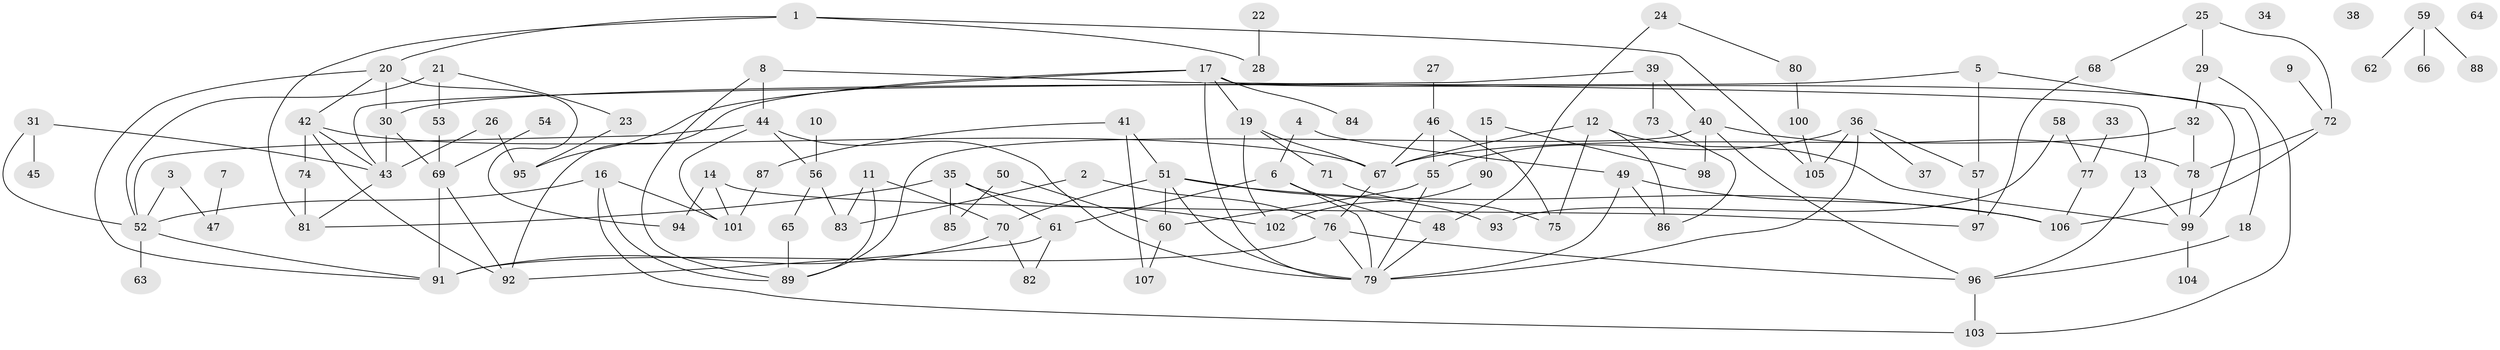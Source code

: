 // Generated by graph-tools (version 1.1) at 2025/00/03/09/25 03:00:55]
// undirected, 107 vertices, 159 edges
graph export_dot {
graph [start="1"]
  node [color=gray90,style=filled];
  1;
  2;
  3;
  4;
  5;
  6;
  7;
  8;
  9;
  10;
  11;
  12;
  13;
  14;
  15;
  16;
  17;
  18;
  19;
  20;
  21;
  22;
  23;
  24;
  25;
  26;
  27;
  28;
  29;
  30;
  31;
  32;
  33;
  34;
  35;
  36;
  37;
  38;
  39;
  40;
  41;
  42;
  43;
  44;
  45;
  46;
  47;
  48;
  49;
  50;
  51;
  52;
  53;
  54;
  55;
  56;
  57;
  58;
  59;
  60;
  61;
  62;
  63;
  64;
  65;
  66;
  67;
  68;
  69;
  70;
  71;
  72;
  73;
  74;
  75;
  76;
  77;
  78;
  79;
  80;
  81;
  82;
  83;
  84;
  85;
  86;
  87;
  88;
  89;
  90;
  91;
  92;
  93;
  94;
  95;
  96;
  97;
  98;
  99;
  100;
  101;
  102;
  103;
  104;
  105;
  106;
  107;
  1 -- 20;
  1 -- 28;
  1 -- 81;
  1 -- 105;
  2 -- 76;
  2 -- 83;
  3 -- 47;
  3 -- 52;
  4 -- 6;
  4 -- 49;
  5 -- 18;
  5 -- 30;
  5 -- 57;
  6 -- 48;
  6 -- 61;
  6 -- 79;
  7 -- 47;
  8 -- 13;
  8 -- 44;
  8 -- 89;
  9 -- 72;
  10 -- 56;
  11 -- 70;
  11 -- 83;
  11 -- 89;
  12 -- 67;
  12 -- 75;
  12 -- 86;
  12 -- 99;
  13 -- 96;
  13 -- 99;
  14 -- 94;
  14 -- 97;
  14 -- 101;
  15 -- 90;
  15 -- 98;
  16 -- 52;
  16 -- 89;
  16 -- 101;
  16 -- 103;
  17 -- 19;
  17 -- 79;
  17 -- 84;
  17 -- 92;
  17 -- 95;
  17 -- 99;
  18 -- 96;
  19 -- 67;
  19 -- 71;
  19 -- 102;
  20 -- 30;
  20 -- 42;
  20 -- 91;
  20 -- 94;
  21 -- 23;
  21 -- 52;
  21 -- 53;
  22 -- 28;
  23 -- 95;
  24 -- 48;
  24 -- 80;
  25 -- 29;
  25 -- 68;
  25 -- 72;
  26 -- 43;
  26 -- 95;
  27 -- 46;
  29 -- 32;
  29 -- 103;
  30 -- 43;
  30 -- 69;
  31 -- 43;
  31 -- 45;
  31 -- 52;
  32 -- 67;
  32 -- 78;
  33 -- 77;
  35 -- 61;
  35 -- 81;
  35 -- 85;
  35 -- 102;
  36 -- 37;
  36 -- 55;
  36 -- 57;
  36 -- 79;
  36 -- 105;
  39 -- 40;
  39 -- 43;
  39 -- 73;
  40 -- 78;
  40 -- 89;
  40 -- 96;
  40 -- 98;
  41 -- 51;
  41 -- 87;
  41 -- 107;
  42 -- 43;
  42 -- 67;
  42 -- 74;
  42 -- 92;
  43 -- 81;
  44 -- 52;
  44 -- 56;
  44 -- 79;
  44 -- 101;
  46 -- 55;
  46 -- 67;
  46 -- 75;
  48 -- 79;
  49 -- 79;
  49 -- 86;
  49 -- 106;
  50 -- 60;
  50 -- 85;
  51 -- 60;
  51 -- 70;
  51 -- 79;
  51 -- 93;
  51 -- 106;
  52 -- 63;
  52 -- 91;
  53 -- 69;
  54 -- 69;
  55 -- 60;
  55 -- 79;
  56 -- 65;
  56 -- 83;
  57 -- 97;
  58 -- 77;
  58 -- 93;
  59 -- 62;
  59 -- 66;
  59 -- 88;
  60 -- 107;
  61 -- 82;
  61 -- 92;
  65 -- 89;
  67 -- 76;
  68 -- 97;
  69 -- 91;
  69 -- 92;
  70 -- 82;
  70 -- 91;
  71 -- 75;
  72 -- 78;
  72 -- 106;
  73 -- 86;
  74 -- 81;
  76 -- 79;
  76 -- 91;
  76 -- 96;
  77 -- 106;
  78 -- 99;
  80 -- 100;
  87 -- 101;
  90 -- 102;
  96 -- 103;
  99 -- 104;
  100 -- 105;
}
